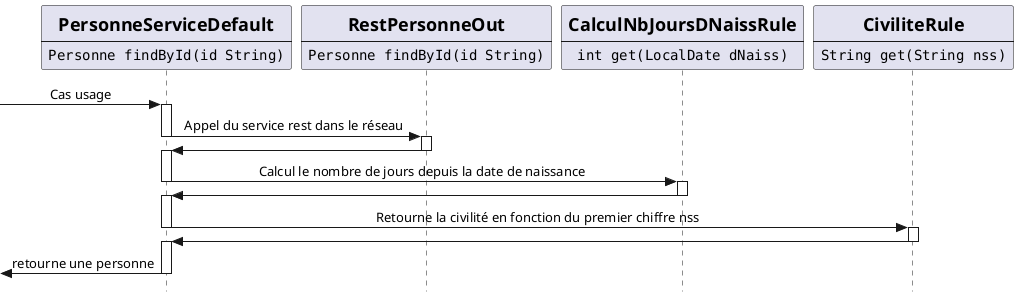 @startuml
skinparam style strictuml
skinparam sequenceMessageAlign center
participant PersonneServiceDefault [
    =PersonneServiceDefault
    ----
    ""Personne findById(id String)""
]
participant RestPersonneOut [
    =RestPersonneOut
    ----
    ""Personne findById(id String)""
]
participant CalculNbJoursDNaissRule [
    =CalculNbJoursDNaissRule
    ----
    ""int get(LocalDate dNaiss)""
]
participant CiviliteRule [
    =CiviliteRule
    ----
    ""String get(String nss)""
]

[-> PersonneServiceDefault ++ : Cas usage
PersonneServiceDefault -> RestPersonneOut --++: Appel du service rest dans le réseau
RestPersonneOut -> PersonneServiceDefault --++:
PersonneServiceDefault -> CalculNbJoursDNaissRule --++: Calcul le nombre de jours depuis la date de naissance
CalculNbJoursDNaissRule -> PersonneServiceDefault --++
PersonneServiceDefault -> CiviliteRule --++: Retourne la civilité en fonction du premier chiffre nss
CiviliteRule -> PersonneServiceDefault --++
[<- PersonneServiceDefault -- : retourne une personne
@enduml
